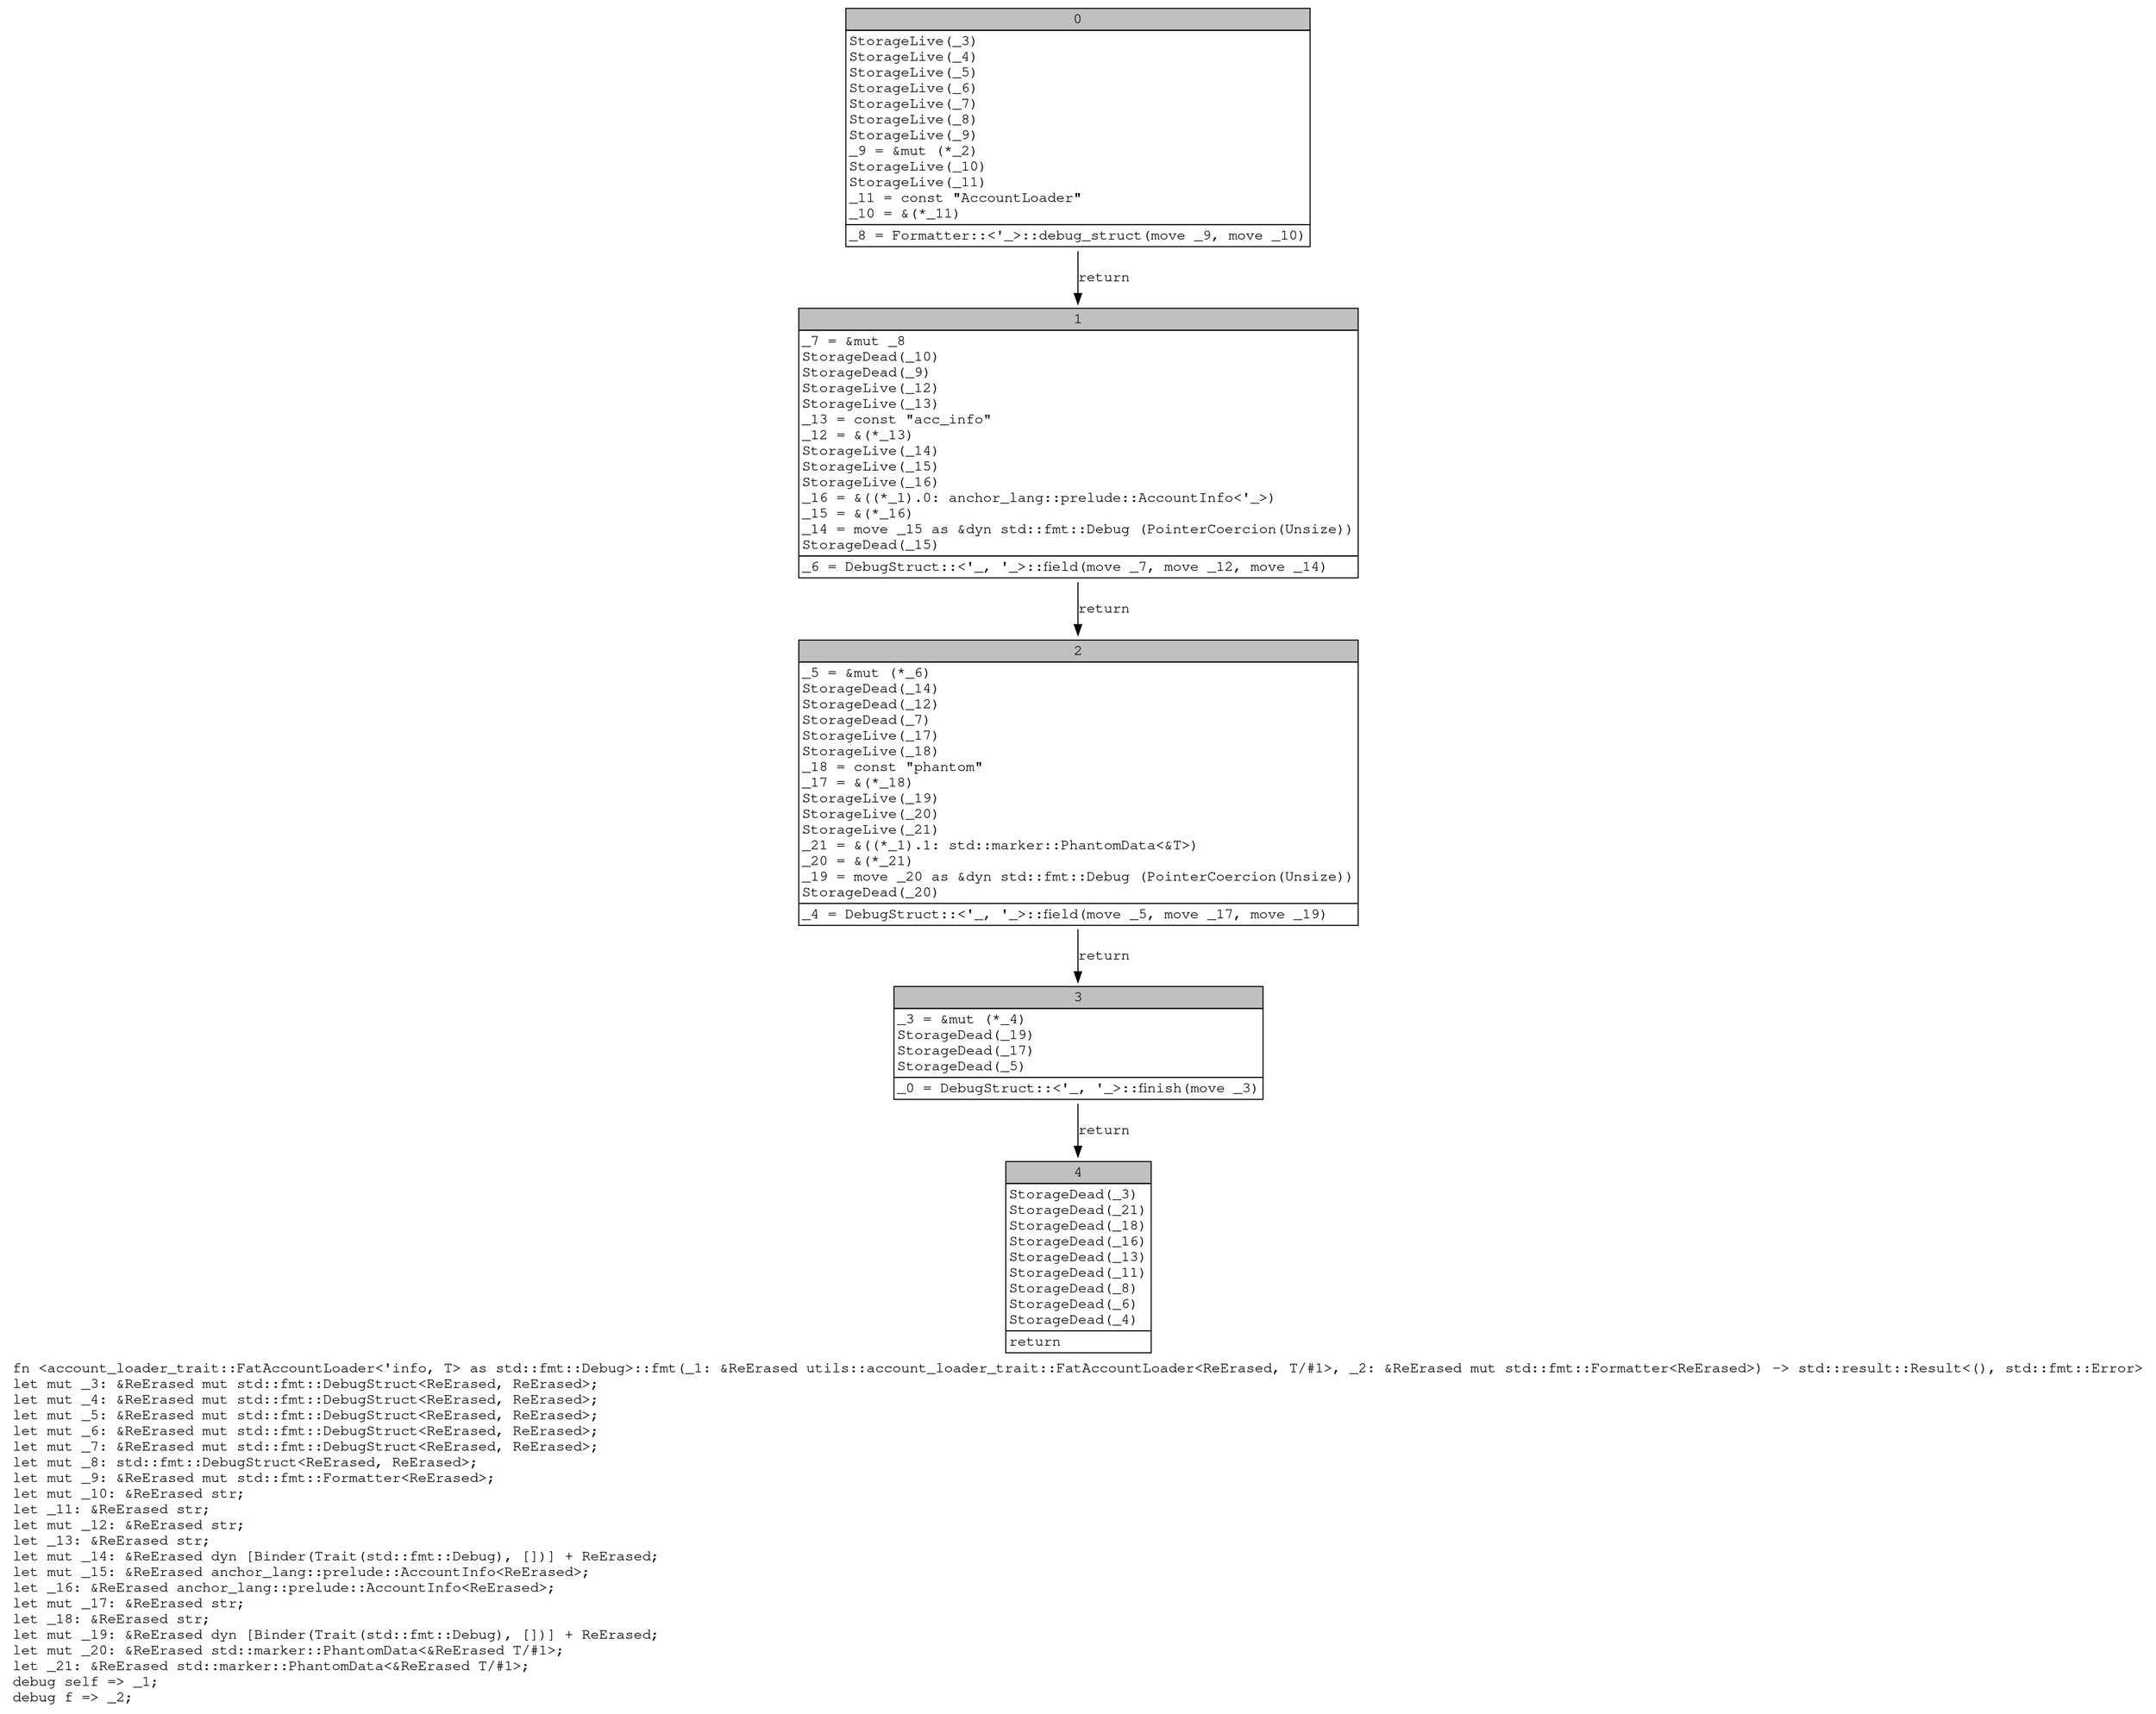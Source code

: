 digraph Mir_0_2123 {
    graph [fontname="Courier, monospace"];
    node [fontname="Courier, monospace"];
    edge [fontname="Courier, monospace"];
    label=<fn &lt;account_loader_trait::FatAccountLoader&lt;'info, T&gt; as std::fmt::Debug&gt;::fmt(_1: &amp;ReErased utils::account_loader_trait::FatAccountLoader&lt;ReErased, T/#1&gt;, _2: &amp;ReErased mut std::fmt::Formatter&lt;ReErased&gt;) -&gt; std::result::Result&lt;(), std::fmt::Error&gt;<br align="left"/>let mut _3: &amp;ReErased mut std::fmt::DebugStruct&lt;ReErased, ReErased&gt;;<br align="left"/>let mut _4: &amp;ReErased mut std::fmt::DebugStruct&lt;ReErased, ReErased&gt;;<br align="left"/>let mut _5: &amp;ReErased mut std::fmt::DebugStruct&lt;ReErased, ReErased&gt;;<br align="left"/>let mut _6: &amp;ReErased mut std::fmt::DebugStruct&lt;ReErased, ReErased&gt;;<br align="left"/>let mut _7: &amp;ReErased mut std::fmt::DebugStruct&lt;ReErased, ReErased&gt;;<br align="left"/>let mut _8: std::fmt::DebugStruct&lt;ReErased, ReErased&gt;;<br align="left"/>let mut _9: &amp;ReErased mut std::fmt::Formatter&lt;ReErased&gt;;<br align="left"/>let mut _10: &amp;ReErased str;<br align="left"/>let _11: &amp;ReErased str;<br align="left"/>let mut _12: &amp;ReErased str;<br align="left"/>let _13: &amp;ReErased str;<br align="left"/>let mut _14: &amp;ReErased dyn [Binder(Trait(std::fmt::Debug), [])] + ReErased;<br align="left"/>let mut _15: &amp;ReErased anchor_lang::prelude::AccountInfo&lt;ReErased&gt;;<br align="left"/>let _16: &amp;ReErased anchor_lang::prelude::AccountInfo&lt;ReErased&gt;;<br align="left"/>let mut _17: &amp;ReErased str;<br align="left"/>let _18: &amp;ReErased str;<br align="left"/>let mut _19: &amp;ReErased dyn [Binder(Trait(std::fmt::Debug), [])] + ReErased;<br align="left"/>let mut _20: &amp;ReErased std::marker::PhantomData&lt;&amp;ReErased T/#1&gt;;<br align="left"/>let _21: &amp;ReErased std::marker::PhantomData&lt;&amp;ReErased T/#1&gt;;<br align="left"/>debug self =&gt; _1;<br align="left"/>debug f =&gt; _2;<br align="left"/>>;
    bb0__0_2123 [shape="none", label=<<table border="0" cellborder="1" cellspacing="0"><tr><td bgcolor="gray" align="center" colspan="1">0</td></tr><tr><td align="left" balign="left">StorageLive(_3)<br/>StorageLive(_4)<br/>StorageLive(_5)<br/>StorageLive(_6)<br/>StorageLive(_7)<br/>StorageLive(_8)<br/>StorageLive(_9)<br/>_9 = &amp;mut (*_2)<br/>StorageLive(_10)<br/>StorageLive(_11)<br/>_11 = const &quot;AccountLoader&quot;<br/>_10 = &amp;(*_11)<br/></td></tr><tr><td align="left">_8 = Formatter::&lt;'_&gt;::debug_struct(move _9, move _10)</td></tr></table>>];
    bb1__0_2123 [shape="none", label=<<table border="0" cellborder="1" cellspacing="0"><tr><td bgcolor="gray" align="center" colspan="1">1</td></tr><tr><td align="left" balign="left">_7 = &amp;mut _8<br/>StorageDead(_10)<br/>StorageDead(_9)<br/>StorageLive(_12)<br/>StorageLive(_13)<br/>_13 = const &quot;acc_info&quot;<br/>_12 = &amp;(*_13)<br/>StorageLive(_14)<br/>StorageLive(_15)<br/>StorageLive(_16)<br/>_16 = &amp;((*_1).0: anchor_lang::prelude::AccountInfo&lt;'_&gt;)<br/>_15 = &amp;(*_16)<br/>_14 = move _15 as &amp;dyn std::fmt::Debug (PointerCoercion(Unsize))<br/>StorageDead(_15)<br/></td></tr><tr><td align="left">_6 = DebugStruct::&lt;'_, '_&gt;::field(move _7, move _12, move _14)</td></tr></table>>];
    bb2__0_2123 [shape="none", label=<<table border="0" cellborder="1" cellspacing="0"><tr><td bgcolor="gray" align="center" colspan="1">2</td></tr><tr><td align="left" balign="left">_5 = &amp;mut (*_6)<br/>StorageDead(_14)<br/>StorageDead(_12)<br/>StorageDead(_7)<br/>StorageLive(_17)<br/>StorageLive(_18)<br/>_18 = const &quot;phantom&quot;<br/>_17 = &amp;(*_18)<br/>StorageLive(_19)<br/>StorageLive(_20)<br/>StorageLive(_21)<br/>_21 = &amp;((*_1).1: std::marker::PhantomData&lt;&amp;T&gt;)<br/>_20 = &amp;(*_21)<br/>_19 = move _20 as &amp;dyn std::fmt::Debug (PointerCoercion(Unsize))<br/>StorageDead(_20)<br/></td></tr><tr><td align="left">_4 = DebugStruct::&lt;'_, '_&gt;::field(move _5, move _17, move _19)</td></tr></table>>];
    bb3__0_2123 [shape="none", label=<<table border="0" cellborder="1" cellspacing="0"><tr><td bgcolor="gray" align="center" colspan="1">3</td></tr><tr><td align="left" balign="left">_3 = &amp;mut (*_4)<br/>StorageDead(_19)<br/>StorageDead(_17)<br/>StorageDead(_5)<br/></td></tr><tr><td align="left">_0 = DebugStruct::&lt;'_, '_&gt;::finish(move _3)</td></tr></table>>];
    bb4__0_2123 [shape="none", label=<<table border="0" cellborder="1" cellspacing="0"><tr><td bgcolor="gray" align="center" colspan="1">4</td></tr><tr><td align="left" balign="left">StorageDead(_3)<br/>StorageDead(_21)<br/>StorageDead(_18)<br/>StorageDead(_16)<br/>StorageDead(_13)<br/>StorageDead(_11)<br/>StorageDead(_8)<br/>StorageDead(_6)<br/>StorageDead(_4)<br/></td></tr><tr><td align="left">return</td></tr></table>>];
    bb0__0_2123 -> bb1__0_2123 [label="return"];
    bb1__0_2123 -> bb2__0_2123 [label="return"];
    bb2__0_2123 -> bb3__0_2123 [label="return"];
    bb3__0_2123 -> bb4__0_2123 [label="return"];
}
